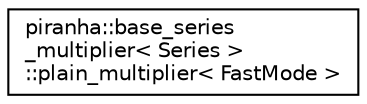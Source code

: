 digraph "Graphical Class Hierarchy"
{
  edge [fontname="Helvetica",fontsize="10",labelfontname="Helvetica",labelfontsize="10"];
  node [fontname="Helvetica",fontsize="10",shape=record];
  rankdir="LR";
  Node0 [label="piranha::base_series\l_multiplier\< Series \>\l::plain_multiplier\< FastMode \>",height=0.2,width=0.4,color="black", fillcolor="white", style="filled",URL="$classpiranha_1_1base__series__multiplier_1_1plain__multiplier.html",tooltip="A plain multiplier functor. "];
}
